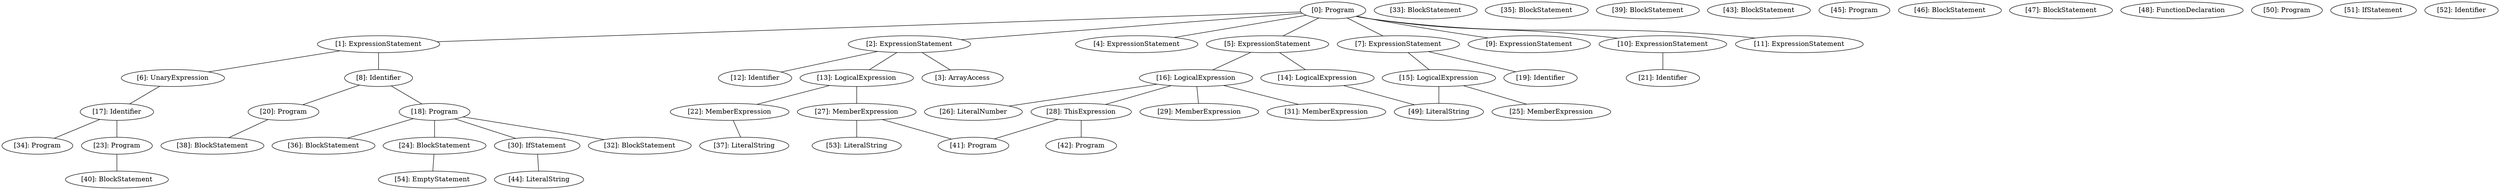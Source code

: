 // Result
graph {
	0 [label="[0]: Program"]
	1 [label="[1]: ExpressionStatement"]
	2 [label="[2]: ExpressionStatement"]
	3 [label="[3]: ArrayAccess"]
	4 [label="[4]: ExpressionStatement"]
	5 [label="[5]: ExpressionStatement"]
	6 [label="[6]: UnaryExpression"]
	7 [label="[7]: ExpressionStatement"]
	8 [label="[8]: Identifier"]
	9 [label="[9]: ExpressionStatement"]
	10 [label="[10]: ExpressionStatement"]
	11 [label="[11]: ExpressionStatement"]
	12 [label="[12]: Identifier"]
	13 [label="[13]: LogicalExpression"]
	14 [label="[14]: LogicalExpression"]
	15 [label="[15]: LogicalExpression"]
	16 [label="[16]: LogicalExpression"]
	17 [label="[17]: Identifier"]
	18 [label="[18]: Program"]
	19 [label="[19]: Identifier"]
	20 [label="[20]: Program"]
	21 [label="[21]: Identifier"]
	22 [label="[22]: MemberExpression"]
	23 [label="[23]: Program"]
	24 [label="[24]: BlockStatement"]
	25 [label="[25]: MemberExpression"]
	26 [label="[26]: LiteralNumber"]
	27 [label="[27]: MemberExpression"]
	28 [label="[28]: ThisExpression"]
	29 [label="[29]: MemberExpression"]
	30 [label="[30]: IfStatement"]
	31 [label="[31]: MemberExpression"]
	32 [label="[32]: BlockStatement"]
	33 [label="[33]: BlockStatement"]
	34 [label="[34]: Program"]
	35 [label="[35]: BlockStatement"]
	36 [label="[36]: BlockStatement"]
	37 [label="[37]: LiteralString"]
	38 [label="[38]: BlockStatement"]
	39 [label="[39]: BlockStatement"]
	40 [label="[40]: BlockStatement"]
	41 [label="[41]: Program"]
	42 [label="[42]: Program"]
	43 [label="[43]: BlockStatement"]
	44 [label="[44]: LiteralString"]
	45 [label="[45]: Program"]
	46 [label="[46]: BlockStatement"]
	47 [label="[47]: BlockStatement"]
	48 [label="[48]: FunctionDeclaration"]
	49 [label="[49]: LiteralString"]
	50 [label="[50]: Program"]
	51 [label="[51]: IfStatement"]
	52 [label="[52]: Identifier"]
	53 [label="[53]: LiteralString"]
	54 [label="[54]: EmptyStatement"]
	0 -- 1
	0 -- 2
	0 -- 4
	0 -- 5
	0 -- 7
	0 -- 9
	0 -- 10
	0 -- 11
	1 -- 6
	1 -- 8
	2 -- 3
	2 -- 12
	2 -- 13
	5 -- 14
	5 -- 16
	6 -- 17
	7 -- 15
	7 -- 19
	8 -- 18
	8 -- 20
	10 -- 21
	13 -- 22
	13 -- 27
	14 -- 49
	15 -- 25
	15 -- 49
	16 -- 26
	16 -- 28
	16 -- 29
	16 -- 31
	17 -- 23
	17 -- 34
	18 -- 24
	18 -- 30
	18 -- 32
	18 -- 36
	20 -- 38
	22 -- 37
	23 -- 40
	24 -- 54
	27 -- 41
	27 -- 53
	28 -- 41
	28 -- 42
	30 -- 44
}
